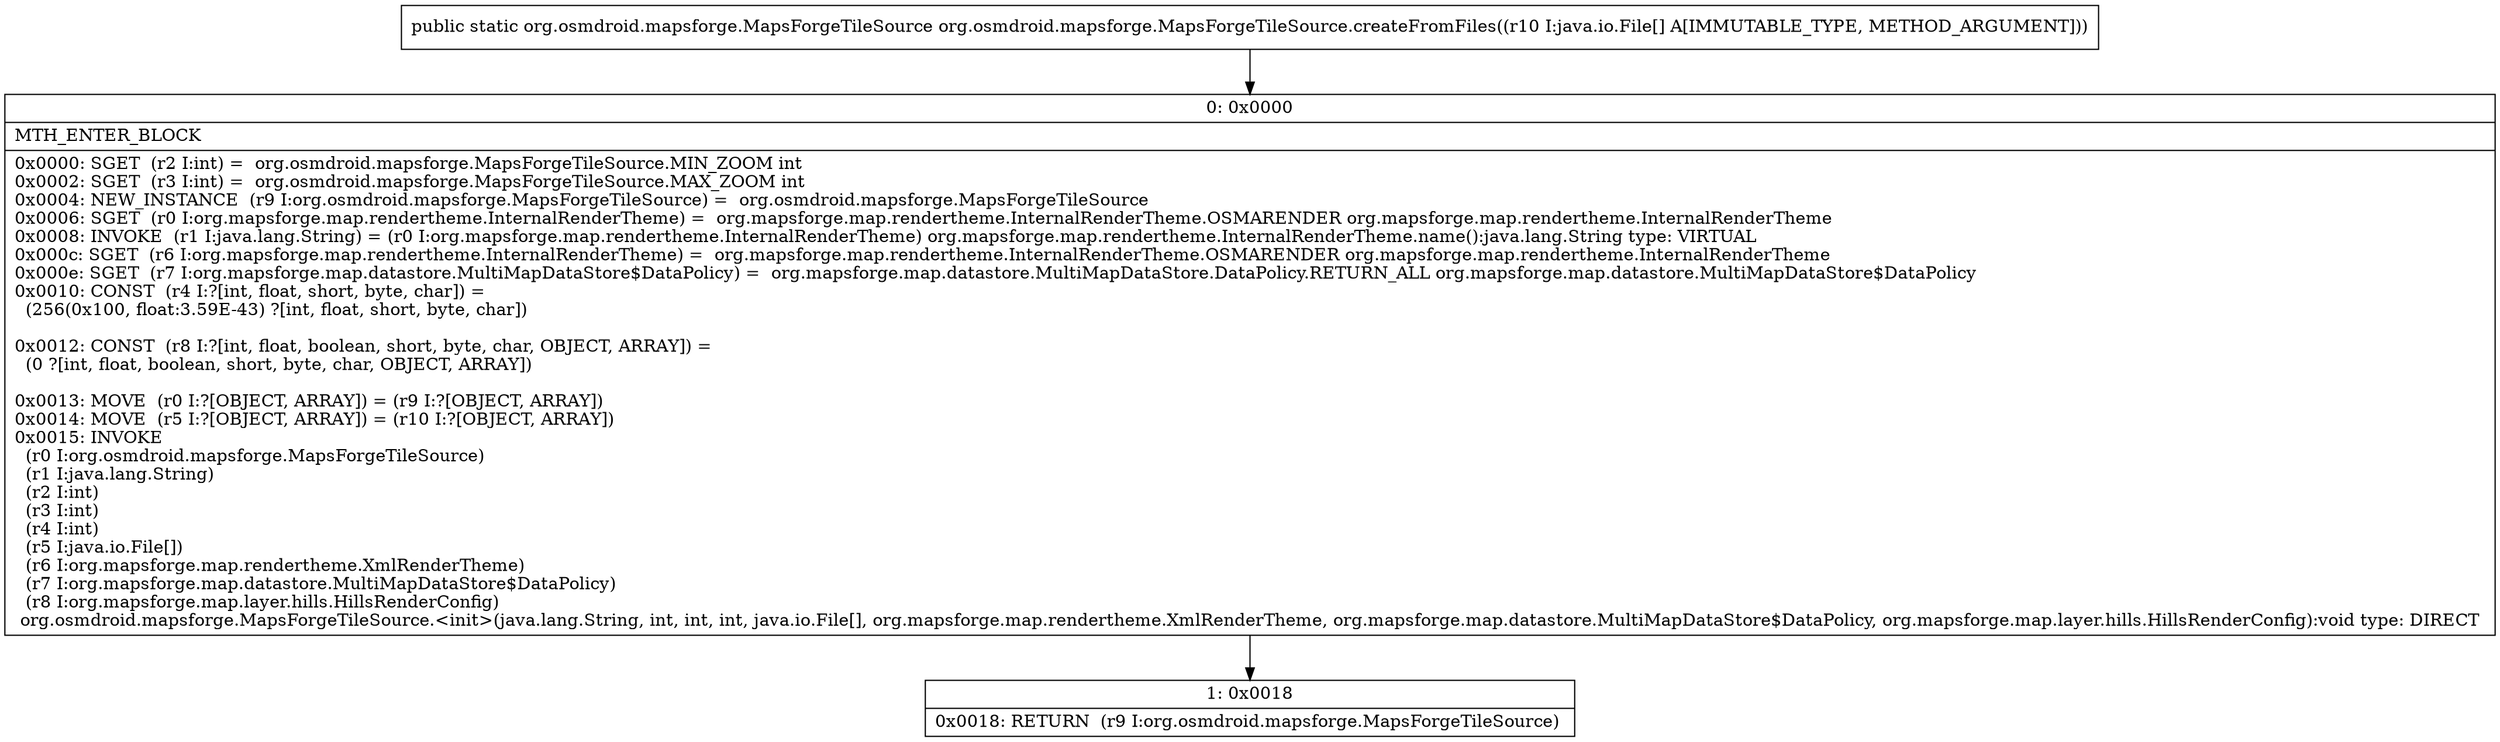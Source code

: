 digraph "CFG fororg.osmdroid.mapsforge.MapsForgeTileSource.createFromFiles([Ljava\/io\/File;)Lorg\/osmdroid\/mapsforge\/MapsForgeTileSource;" {
Node_0 [shape=record,label="{0\:\ 0x0000|MTH_ENTER_BLOCK\l|0x0000: SGET  (r2 I:int) =  org.osmdroid.mapsforge.MapsForgeTileSource.MIN_ZOOM int \l0x0002: SGET  (r3 I:int) =  org.osmdroid.mapsforge.MapsForgeTileSource.MAX_ZOOM int \l0x0004: NEW_INSTANCE  (r9 I:org.osmdroid.mapsforge.MapsForgeTileSource) =  org.osmdroid.mapsforge.MapsForgeTileSource \l0x0006: SGET  (r0 I:org.mapsforge.map.rendertheme.InternalRenderTheme) =  org.mapsforge.map.rendertheme.InternalRenderTheme.OSMARENDER org.mapsforge.map.rendertheme.InternalRenderTheme \l0x0008: INVOKE  (r1 I:java.lang.String) = (r0 I:org.mapsforge.map.rendertheme.InternalRenderTheme) org.mapsforge.map.rendertheme.InternalRenderTheme.name():java.lang.String type: VIRTUAL \l0x000c: SGET  (r6 I:org.mapsforge.map.rendertheme.InternalRenderTheme) =  org.mapsforge.map.rendertheme.InternalRenderTheme.OSMARENDER org.mapsforge.map.rendertheme.InternalRenderTheme \l0x000e: SGET  (r7 I:org.mapsforge.map.datastore.MultiMapDataStore$DataPolicy) =  org.mapsforge.map.datastore.MultiMapDataStore.DataPolicy.RETURN_ALL org.mapsforge.map.datastore.MultiMapDataStore$DataPolicy \l0x0010: CONST  (r4 I:?[int, float, short, byte, char]) = \l  (256(0x100, float:3.59E\-43) ?[int, float, short, byte, char])\l \l0x0012: CONST  (r8 I:?[int, float, boolean, short, byte, char, OBJECT, ARRAY]) = \l  (0 ?[int, float, boolean, short, byte, char, OBJECT, ARRAY])\l \l0x0013: MOVE  (r0 I:?[OBJECT, ARRAY]) = (r9 I:?[OBJECT, ARRAY]) \l0x0014: MOVE  (r5 I:?[OBJECT, ARRAY]) = (r10 I:?[OBJECT, ARRAY]) \l0x0015: INVOKE  \l  (r0 I:org.osmdroid.mapsforge.MapsForgeTileSource)\l  (r1 I:java.lang.String)\l  (r2 I:int)\l  (r3 I:int)\l  (r4 I:int)\l  (r5 I:java.io.File[])\l  (r6 I:org.mapsforge.map.rendertheme.XmlRenderTheme)\l  (r7 I:org.mapsforge.map.datastore.MultiMapDataStore$DataPolicy)\l  (r8 I:org.mapsforge.map.layer.hills.HillsRenderConfig)\l org.osmdroid.mapsforge.MapsForgeTileSource.\<init\>(java.lang.String, int, int, int, java.io.File[], org.mapsforge.map.rendertheme.XmlRenderTheme, org.mapsforge.map.datastore.MultiMapDataStore$DataPolicy, org.mapsforge.map.layer.hills.HillsRenderConfig):void type: DIRECT \l}"];
Node_1 [shape=record,label="{1\:\ 0x0018|0x0018: RETURN  (r9 I:org.osmdroid.mapsforge.MapsForgeTileSource) \l}"];
MethodNode[shape=record,label="{public static org.osmdroid.mapsforge.MapsForgeTileSource org.osmdroid.mapsforge.MapsForgeTileSource.createFromFiles((r10 I:java.io.File[] A[IMMUTABLE_TYPE, METHOD_ARGUMENT])) }"];
MethodNode -> Node_0;
Node_0 -> Node_1;
}

